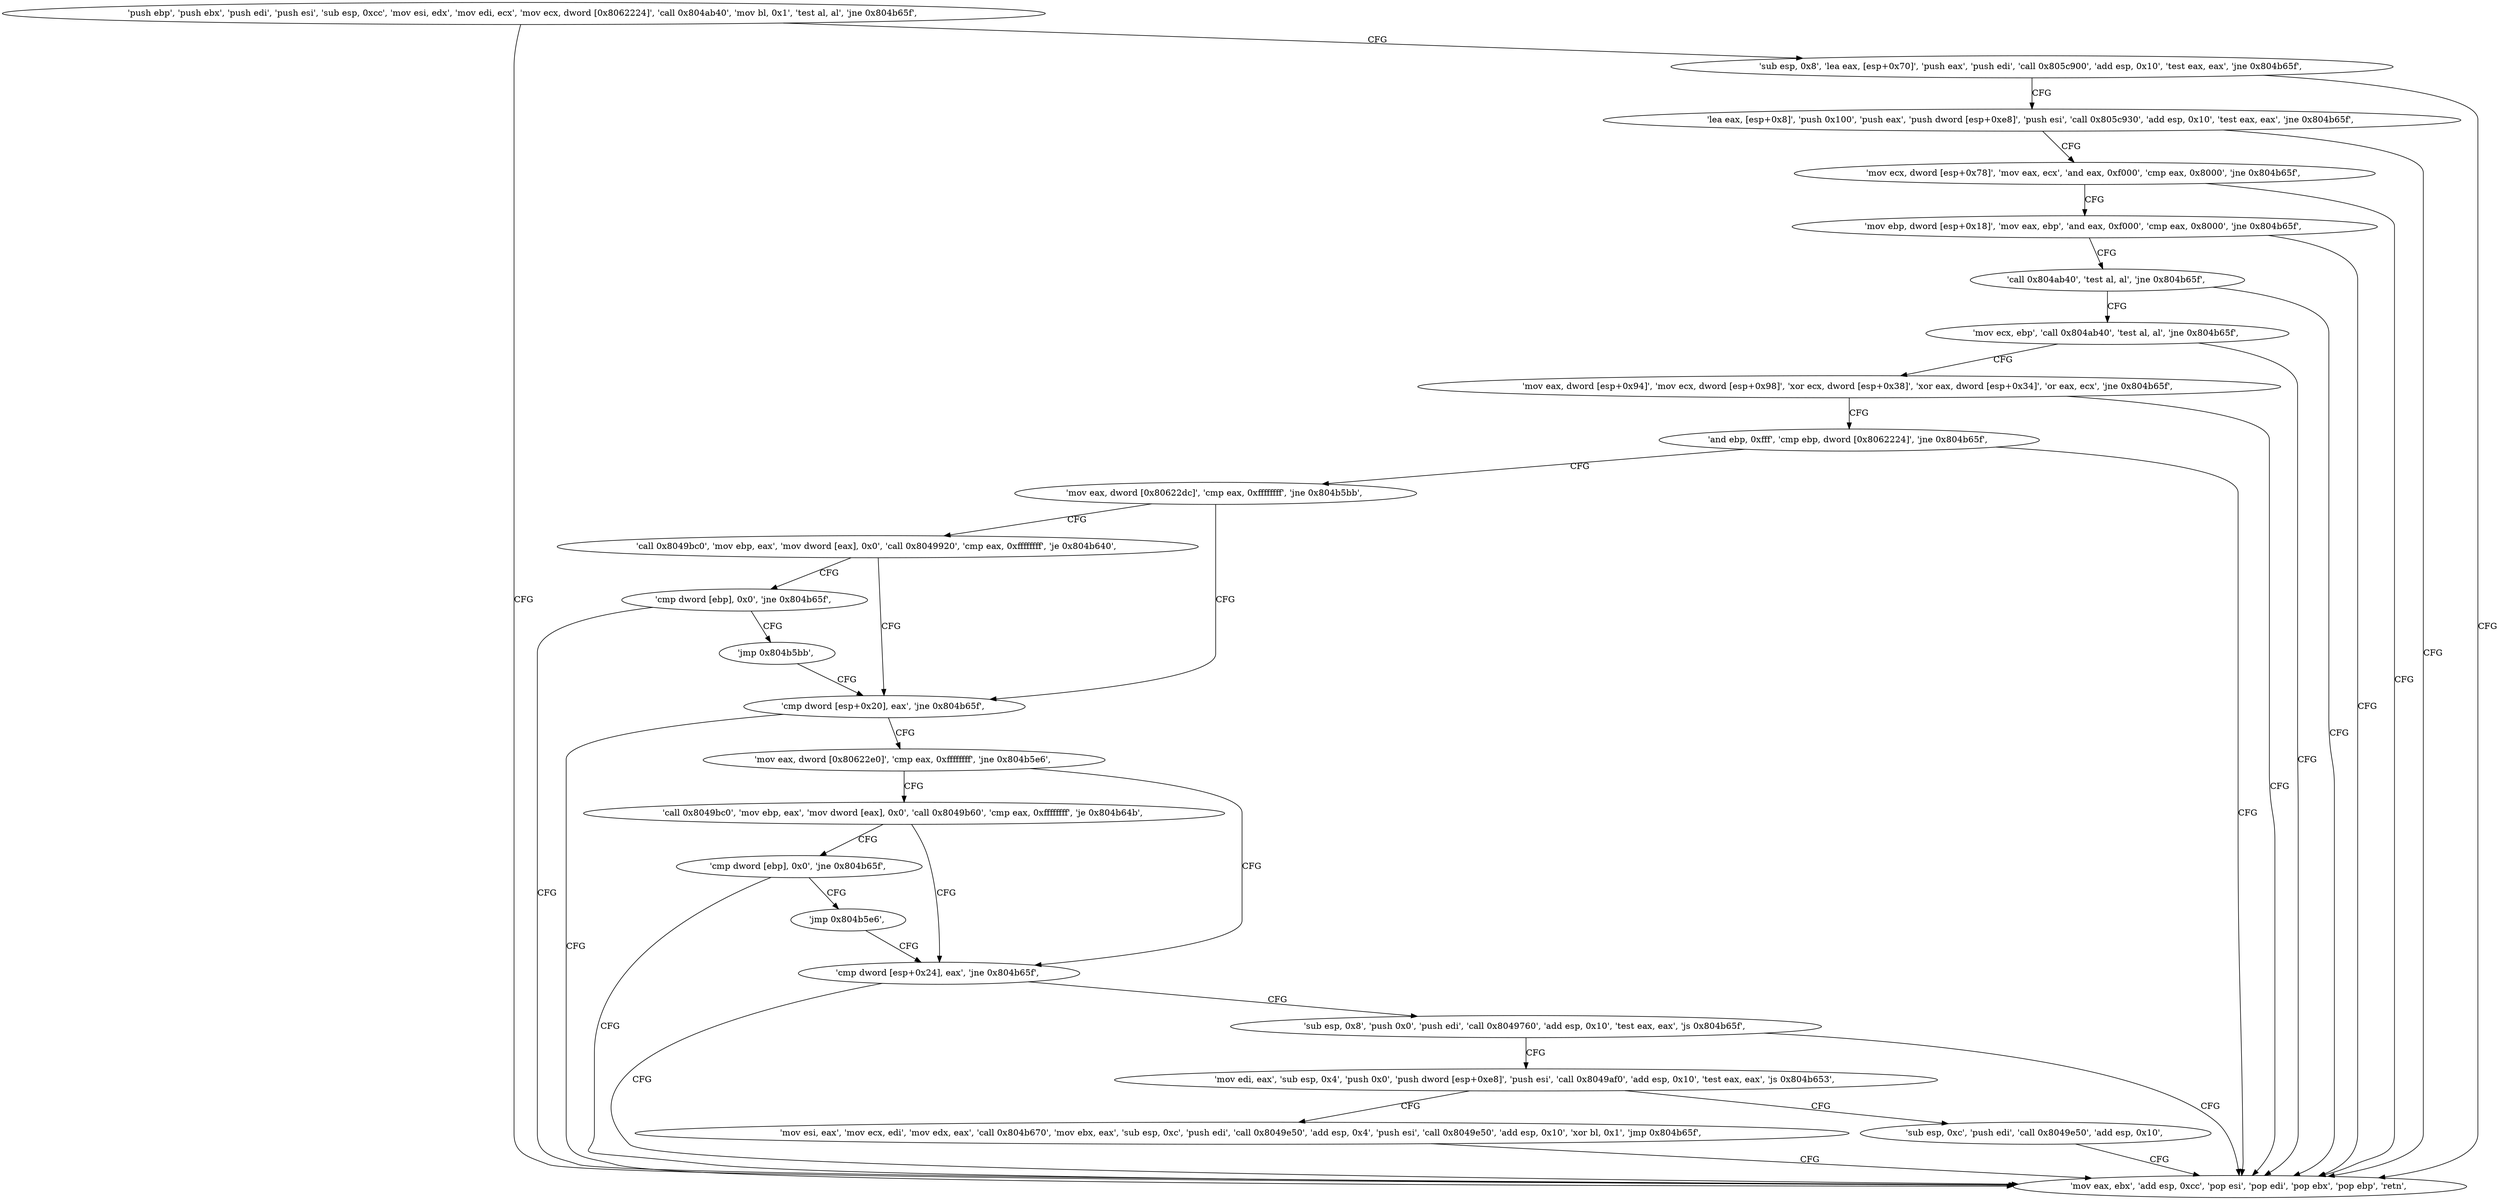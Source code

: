 digraph "func" {
"134526144" [label = "'push ebp', 'push ebx', 'push edi', 'push esi', 'sub esp, 0xcc', 'mov esi, edx', 'mov edi, ecx', 'mov ecx, dword [0x8062224]', 'call 0x804ab40', 'mov bl, 0x1', 'test al, al', 'jne 0x804b65f', " ]
"134526559" [label = "'mov eax, ebx', 'add esp, 0xcc', 'pop esi', 'pop edi', 'pop ebx', 'pop ebp', 'retn', " ]
"134526179" [label = "'sub esp, 0x8', 'lea eax, [esp+0x70]', 'push eax', 'push edi', 'call 0x805c900', 'add esp, 0x10', 'test eax, eax', 'jne 0x804b65f', " ]
"134526204" [label = "'lea eax, [esp+0x8]', 'push 0x100', 'push eax', 'push dword [esp+0xe8]', 'push esi', 'call 0x805c930', 'add esp, 0x10', 'test eax, eax', 'jne 0x804b65f', " ]
"134526238" [label = "'mov ecx, dword [esp+0x78]', 'mov eax, ecx', 'and eax, 0xf000', 'cmp eax, 0x8000', 'jne 0x804b65f', " ]
"134526260" [label = "'mov ebp, dword [esp+0x18]', 'mov eax, ebp', 'and eax, 0xf000', 'cmp eax, 0x8000', 'jne 0x804b65f', " ]
"134526282" [label = "'call 0x804ab40', 'test al, al', 'jne 0x804b65f', " ]
"134526295" [label = "'mov ecx, ebp', 'call 0x804ab40', 'test al, al', 'jne 0x804b65f', " ]
"134526310" [label = "'mov eax, dword [esp+0x94]', 'mov ecx, dword [esp+0x98]', 'xor ecx, dword [esp+0x38]', 'xor eax, dword [esp+0x34]', 'or eax, ecx', 'jne 0x804b65f', " ]
"134526340" [label = "'and ebp, 0xfff', 'cmp ebp, dword [0x8062224]', 'jne 0x804b65f', " ]
"134526358" [label = "'mov eax, dword [0x80622dc]', 'cmp eax, 0xffffffff', 'jne 0x804b5bb', " ]
"134526395" [label = "'cmp dword [esp+0x20], eax', 'jne 0x804b65f', " ]
"134526368" [label = "'call 0x8049bc0', 'mov ebp, eax', 'mov dword [eax], 0x0', 'call 0x8049920', 'cmp eax, 0xffffffff', 'je 0x804b640', " ]
"134526405" [label = "'mov eax, dword [0x80622e0]', 'cmp eax, 0xffffffff', 'jne 0x804b5e6', " ]
"134526528" [label = "'cmp dword [ebp], 0x0', 'jne 0x804b65f', " ]
"134526438" [label = "'cmp dword [esp+0x24], eax', 'jne 0x804b65f', " ]
"134526415" [label = "'call 0x8049bc0', 'mov ebp, eax', 'mov dword [eax], 0x0', 'call 0x8049b60', 'cmp eax, 0xffffffff', 'je 0x804b64b', " ]
"134526534" [label = "'jmp 0x804b5bb', " ]
"134526444" [label = "'sub esp, 0x8', 'push 0x0', 'push edi', 'call 0x8049760', 'add esp, 0x10', 'test eax, eax', 'js 0x804b65f', " ]
"134526539" [label = "'cmp dword [ebp], 0x0', 'jne 0x804b65f', " ]
"134526462" [label = "'mov edi, eax', 'sub esp, 0x4', 'push 0x0', 'push dword [esp+0xe8]', 'push esi', 'call 0x8049af0', 'add esp, 0x10', 'test eax, eax', 'js 0x804b653', " ]
"134526545" [label = "'jmp 0x804b5e6', " ]
"134526547" [label = "'sub esp, 0xc', 'push edi', 'call 0x8049e50', 'add esp, 0x10', " ]
"134526489" [label = "'mov esi, eax', 'mov ecx, edi', 'mov edx, eax', 'call 0x804b670', 'mov ebx, eax', 'sub esp, 0xc', 'push edi', 'call 0x8049e50', 'add esp, 0x4', 'push esi', 'call 0x8049e50', 'add esp, 0x10', 'xor bl, 0x1', 'jmp 0x804b65f', " ]
"134526144" -> "134526559" [ label = "CFG" ]
"134526144" -> "134526179" [ label = "CFG" ]
"134526179" -> "134526559" [ label = "CFG" ]
"134526179" -> "134526204" [ label = "CFG" ]
"134526204" -> "134526559" [ label = "CFG" ]
"134526204" -> "134526238" [ label = "CFG" ]
"134526238" -> "134526559" [ label = "CFG" ]
"134526238" -> "134526260" [ label = "CFG" ]
"134526260" -> "134526559" [ label = "CFG" ]
"134526260" -> "134526282" [ label = "CFG" ]
"134526282" -> "134526559" [ label = "CFG" ]
"134526282" -> "134526295" [ label = "CFG" ]
"134526295" -> "134526559" [ label = "CFG" ]
"134526295" -> "134526310" [ label = "CFG" ]
"134526310" -> "134526559" [ label = "CFG" ]
"134526310" -> "134526340" [ label = "CFG" ]
"134526340" -> "134526559" [ label = "CFG" ]
"134526340" -> "134526358" [ label = "CFG" ]
"134526358" -> "134526395" [ label = "CFG" ]
"134526358" -> "134526368" [ label = "CFG" ]
"134526395" -> "134526559" [ label = "CFG" ]
"134526395" -> "134526405" [ label = "CFG" ]
"134526368" -> "134526528" [ label = "CFG" ]
"134526368" -> "134526395" [ label = "CFG" ]
"134526405" -> "134526438" [ label = "CFG" ]
"134526405" -> "134526415" [ label = "CFG" ]
"134526528" -> "134526559" [ label = "CFG" ]
"134526528" -> "134526534" [ label = "CFG" ]
"134526438" -> "134526559" [ label = "CFG" ]
"134526438" -> "134526444" [ label = "CFG" ]
"134526415" -> "134526539" [ label = "CFG" ]
"134526415" -> "134526438" [ label = "CFG" ]
"134526534" -> "134526395" [ label = "CFG" ]
"134526444" -> "134526559" [ label = "CFG" ]
"134526444" -> "134526462" [ label = "CFG" ]
"134526539" -> "134526559" [ label = "CFG" ]
"134526539" -> "134526545" [ label = "CFG" ]
"134526462" -> "134526547" [ label = "CFG" ]
"134526462" -> "134526489" [ label = "CFG" ]
"134526545" -> "134526438" [ label = "CFG" ]
"134526547" -> "134526559" [ label = "CFG" ]
"134526489" -> "134526559" [ label = "CFG" ]
}
